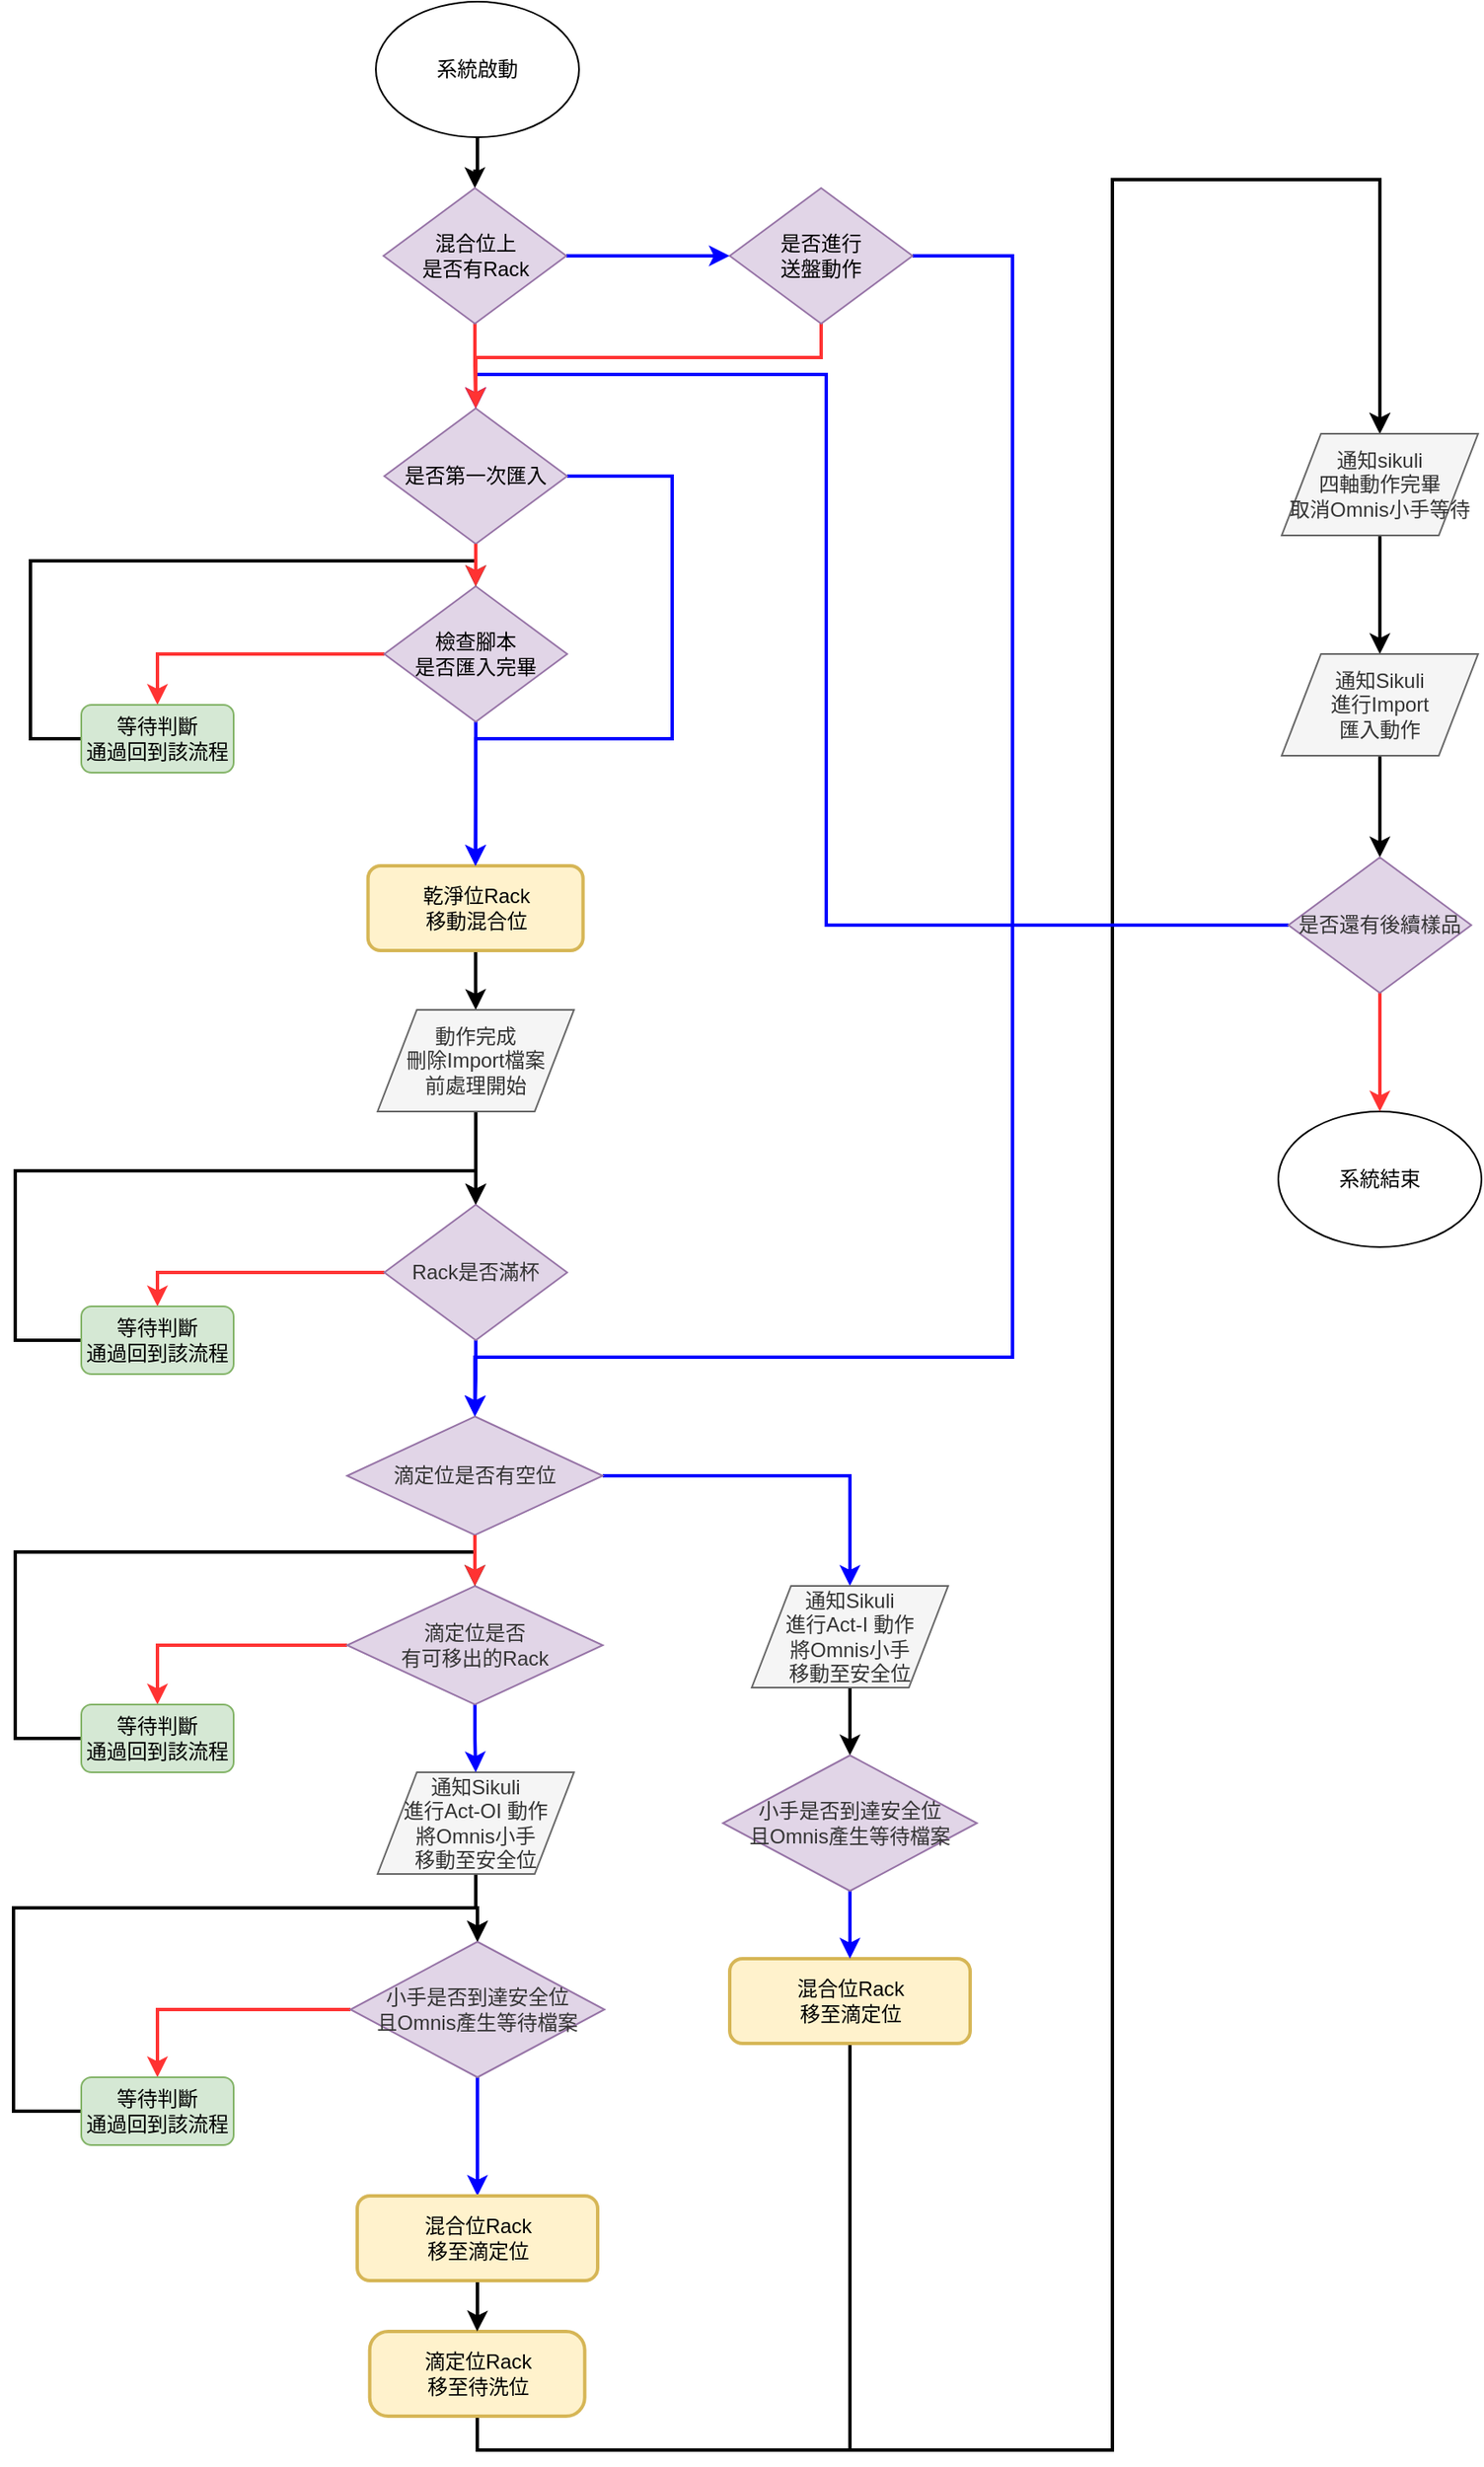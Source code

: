 <mxfile version="11.2.8" type="github" pages="1"><diagram id="6a731a19-8d31-9384-78a2-239565b7b9f0" name="Page-1"><mxGraphModel dx="1422" dy="713" grid="1" gridSize="10" guides="1" tooltips="1" connect="1" arrows="1" fold="1" page="1" pageScale="1" pageWidth="1654" pageHeight="1169" background="#ffffff" math="0" shadow="0"><root><mxCell id="0"/><mxCell id="1" parent="0"/><mxCell id="t1T8IQKIJFU0Mv14tvlm-159" style="edgeStyle=orthogonalEdgeStyle;rounded=0;jumpSize=10;orthogonalLoop=1;jettySize=auto;html=1;strokeColor=#000000;strokeWidth=2;" edge="1" parent="1" source="92" target="t1T8IQKIJFU0Mv14tvlm-151"><mxGeometry relative="1" as="geometry"/></mxCell><mxCell id="92" value="乾淨位Rack&lt;br&gt;移動混合位" style="rounded=1;fillColor=#fff2cc;strokeColor=#d6b656;strokeWidth=2;fontFamily=Helvetica;html=1;" parent="1" vertex="1"><mxGeometry x="579.354" y="1110" width="127" height="50" as="geometry"/></mxCell><mxCell id="t1T8IQKIJFU0Mv14tvlm-199" style="edgeStyle=orthogonalEdgeStyle;rounded=0;jumpSize=10;orthogonalLoop=1;jettySize=auto;html=1;strokeColor=#000000;strokeWidth=2;entryX=0.5;entryY=0;entryDx=0;entryDy=0;" edge="1" parent="1" source="95" target="t1T8IQKIJFU0Mv14tvlm-194"><mxGeometry relative="1" as="geometry"><mxPoint x="1189" y="855" as="targetPoint"/><Array as="points"><mxPoint x="644" y="2045"/><mxPoint x="1019" y="2045"/><mxPoint x="1019" y="705"/><mxPoint x="1177" y="705"/></Array></mxGeometry></mxCell><mxCell id="95" value="滴定位Rack&lt;br&gt;移至待洗位" style="rounded=1;fillColor=#fff2cc;strokeColor=#d6b656;strokeWidth=2;fontFamily=Helvetica;html=1;arcSize=22;" parent="1" vertex="1"><mxGeometry x="580.354" y="1975" width="127" height="50" as="geometry"/></mxCell><mxCell id="t1T8IQKIJFU0Mv14tvlm-200" style="edgeStyle=orthogonalEdgeStyle;rounded=0;jumpSize=10;orthogonalLoop=1;jettySize=auto;html=1;strokeColor=#000000;strokeWidth=2;entryX=0.5;entryY=0;entryDx=0;entryDy=0;" edge="1" parent="1" source="96" target="t1T8IQKIJFU0Mv14tvlm-194"><mxGeometry relative="1" as="geometry"><Array as="points"><mxPoint x="864" y="2045"/><mxPoint x="1019" y="2045"/><mxPoint x="1019" y="705"/><mxPoint x="1177" y="705"/></Array></mxGeometry></mxCell><mxCell id="96" value="混合位Rack&lt;br&gt;移至滴定位" style="rounded=1;fillColor=#fff2cc;strokeColor=#d6b656;strokeWidth=2;fontFamily=Helvetica;html=1;" parent="1" vertex="1"><mxGeometry x="793" y="1755" width="142" height="50" as="geometry"/></mxCell><mxCell id="t1T8IQKIJFU0Mv14tvlm-155" style="edgeStyle=orthogonalEdgeStyle;rounded=0;orthogonalLoop=1;jettySize=auto;html=1;entryX=0.5;entryY=0;entryDx=0;entryDy=0;strokeColor=#0000FF;jumpSize=10;strokeWidth=2;" edge="1" parent="1" source="t1T8IQKIJFU0Mv14tvlm-145" target="92"><mxGeometry relative="1" as="geometry"><Array as="points"><mxPoint x="759" y="880"/><mxPoint x="759" y="1035"/><mxPoint x="643" y="1035"/></Array></mxGeometry></mxCell><mxCell id="t1T8IQKIJFU0Mv14tvlm-145" value="是否第一次匯入" style="rhombus;whiteSpace=wrap;html=1;strokeColor=#9673a6;fillColor=#e1d5e7;" vertex="1" parent="1"><mxGeometry x="589" y="840" width="108" height="80" as="geometry"/></mxCell><mxCell id="t1T8IQKIJFU0Mv14tvlm-147" value="系統結束" style="ellipse;whiteSpace=wrap;html=1;strokeColor=#000000;fillColor=none;" vertex="1" parent="1"><mxGeometry x="1117" y="1255" width="120" height="80" as="geometry"/></mxCell><mxCell id="t1T8IQKIJFU0Mv14tvlm-158" style="edgeStyle=orthogonalEdgeStyle;rounded=0;jumpSize=10;orthogonalLoop=1;jettySize=auto;html=1;entryX=0.5;entryY=0;entryDx=0;entryDy=0;strokeColor=#FF3333;strokeWidth=2;exitX=0.5;exitY=1;exitDx=0;exitDy=0;" edge="1" parent="1" source="t1T8IQKIJFU0Mv14tvlm-215" target="t1T8IQKIJFU0Mv14tvlm-145"><mxGeometry relative="1" as="geometry"><mxPoint x="643" y="740" as="sourcePoint"/></mxGeometry></mxCell><mxCell id="t1T8IQKIJFU0Mv14tvlm-216" style="edgeStyle=orthogonalEdgeStyle;rounded=0;jumpSize=10;orthogonalLoop=1;jettySize=auto;html=1;entryX=0.5;entryY=0;entryDx=0;entryDy=0;strokeColor=#000000;strokeWidth=2;" edge="1" parent="1" source="t1T8IQKIJFU0Mv14tvlm-148" target="t1T8IQKIJFU0Mv14tvlm-215"><mxGeometry relative="1" as="geometry"/></mxCell><mxCell id="t1T8IQKIJFU0Mv14tvlm-148" value="系統啟動&lt;br&gt;" style="ellipse;whiteSpace=wrap;html=1;strokeColor=#000000;fillColor=none;" vertex="1" parent="1"><mxGeometry x="584" y="600" width="120" height="80" as="geometry"/></mxCell><mxCell id="t1T8IQKIJFU0Mv14tvlm-165" style="edgeStyle=orthogonalEdgeStyle;rounded=0;jumpSize=10;orthogonalLoop=1;jettySize=auto;html=1;strokeColor=#000000;strokeWidth=2;" edge="1" parent="1" source="t1T8IQKIJFU0Mv14tvlm-151" target="t1T8IQKIJFU0Mv14tvlm-161"><mxGeometry relative="1" as="geometry"/></mxCell><mxCell id="t1T8IQKIJFU0Mv14tvlm-151" value="動作完成&lt;br&gt;刪除Import檔案&lt;br&gt;前處理開始" style="shape=parallelogram;perimeter=parallelogramPerimeter;whiteSpace=wrap;html=1;strokeColor=#666666;fillColor=#f5f5f5;fontColor=#333333;" vertex="1" parent="1"><mxGeometry x="585" y="1195" width="116" height="60" as="geometry"/></mxCell><mxCell id="t1T8IQKIJFU0Mv14tvlm-154" style="edgeStyle=orthogonalEdgeStyle;rounded=0;orthogonalLoop=1;jettySize=auto;html=1;entryX=0.5;entryY=0;entryDx=0;entryDy=0;strokeColor=#0000FF;strokeWidth=2;" edge="1" parent="1" source="t1T8IQKIJFU0Mv14tvlm-152" target="92"><mxGeometry relative="1" as="geometry"/></mxCell><mxCell id="t1T8IQKIJFU0Mv14tvlm-157" style="edgeStyle=orthogonalEdgeStyle;rounded=0;jumpSize=10;orthogonalLoop=1;jettySize=auto;html=1;entryX=0.5;entryY=0;entryDx=0;entryDy=0;strokeColor=#FF3333;strokeWidth=2;" edge="1" parent="1" source="t1T8IQKIJFU0Mv14tvlm-152" target="t1T8IQKIJFU0Mv14tvlm-156"><mxGeometry relative="1" as="geometry"/></mxCell><mxCell id="t1T8IQKIJFU0Mv14tvlm-152" value="檢查腳本&lt;br&gt;是否匯入完畢" style="rhombus;whiteSpace=wrap;html=1;strokeColor=#9673a6;fillColor=#e1d5e7;" vertex="1" parent="1"><mxGeometry x="589" y="945" width="108" height="80" as="geometry"/></mxCell><mxCell id="t1T8IQKIJFU0Mv14tvlm-207" style="edgeStyle=orthogonalEdgeStyle;rounded=0;jumpSize=10;orthogonalLoop=1;jettySize=auto;html=1;entryX=0.5;entryY=0;entryDx=0;entryDy=0;strokeColor=#000000;strokeWidth=2;" edge="1" parent="1" source="t1T8IQKIJFU0Mv14tvlm-156" target="t1T8IQKIJFU0Mv14tvlm-152"><mxGeometry relative="1" as="geometry"><Array as="points"><mxPoint x="380" y="1035"/><mxPoint x="380" y="930"/><mxPoint x="643" y="930"/></Array></mxGeometry></mxCell><mxCell id="t1T8IQKIJFU0Mv14tvlm-156" value="等待判斷&lt;br&gt;通過回到該流程" style="rounded=1;whiteSpace=wrap;html=1;strokeColor=#82b366;fillColor=#d5e8d4;" vertex="1" parent="1"><mxGeometry x="410" y="1015" width="90" height="40" as="geometry"/></mxCell><mxCell id="t1T8IQKIJFU0Mv14tvlm-170" style="edgeStyle=orthogonalEdgeStyle;rounded=0;jumpSize=10;orthogonalLoop=1;jettySize=auto;html=1;strokeColor=#0000FF;strokeWidth=2;entryX=0.5;entryY=0;entryDx=0;entryDy=0;" edge="1" parent="1" source="t1T8IQKIJFU0Mv14tvlm-161" target="t1T8IQKIJFU0Mv14tvlm-173"><mxGeometry relative="1" as="geometry"><mxPoint x="569" y="1425" as="targetPoint"/></mxGeometry></mxCell><mxCell id="t1T8IQKIJFU0Mv14tvlm-209" style="edgeStyle=orthogonalEdgeStyle;rounded=0;jumpSize=10;orthogonalLoop=1;jettySize=auto;html=1;entryX=0.5;entryY=0;entryDx=0;entryDy=0;strokeColor=#FF3333;strokeWidth=2;" edge="1" parent="1" source="t1T8IQKIJFU0Mv14tvlm-161" target="t1T8IQKIJFU0Mv14tvlm-208"><mxGeometry relative="1" as="geometry"/></mxCell><mxCell id="t1T8IQKIJFU0Mv14tvlm-161" value="&lt;span style=&quot;color: rgb(51 , 51 , 51)&quot;&gt;Rack是否滿杯&lt;/span&gt;" style="rhombus;whiteSpace=wrap;html=1;strokeColor=#9673a6;fillColor=#e1d5e7;" vertex="1" parent="1"><mxGeometry x="589" y="1310" width="108" height="80" as="geometry"/></mxCell><mxCell id="t1T8IQKIJFU0Mv14tvlm-171" style="edgeStyle=orthogonalEdgeStyle;rounded=0;jumpSize=10;orthogonalLoop=1;jettySize=auto;html=1;entryX=0.5;entryY=0;entryDx=0;entryDy=0;strokeColor=#000000;strokeWidth=2;" edge="1" parent="1" source="t1T8IQKIJFU0Mv14tvlm-166" target="t1T8IQKIJFU0Mv14tvlm-167"><mxGeometry relative="1" as="geometry"/></mxCell><mxCell id="t1T8IQKIJFU0Mv14tvlm-166" value="通知Sikuli&lt;br&gt;進行Act-OI 動作&lt;br&gt;將Omnis小手&lt;br&gt;移動至安全位" style="shape=parallelogram;perimeter=parallelogramPerimeter;whiteSpace=wrap;html=1;strokeColor=#666666;fillColor=#f5f5f5;fontColor=#333333;" vertex="1" parent="1"><mxGeometry x="585" y="1645" width="116" height="60" as="geometry"/></mxCell><mxCell id="t1T8IQKIJFU0Mv14tvlm-172" style="edgeStyle=orthogonalEdgeStyle;rounded=0;jumpSize=10;orthogonalLoop=1;jettySize=auto;html=1;strokeColor=#FF3333;strokeWidth=2;entryX=0.5;entryY=0;entryDx=0;entryDy=0;" edge="1" parent="1" source="t1T8IQKIJFU0Mv14tvlm-167" target="t1T8IQKIJFU0Mv14tvlm-212"><mxGeometry relative="1" as="geometry"><mxPoint x="310" y="1800" as="targetPoint"/></mxGeometry></mxCell><mxCell id="t1T8IQKIJFU0Mv14tvlm-192" style="edgeStyle=orthogonalEdgeStyle;rounded=0;jumpSize=10;orthogonalLoop=1;jettySize=auto;html=1;entryX=0.5;entryY=0;entryDx=0;entryDy=0;strokeColor=#0000FF;strokeWidth=2;" edge="1" parent="1" source="t1T8IQKIJFU0Mv14tvlm-167" target="t1T8IQKIJFU0Mv14tvlm-191"><mxGeometry relative="1" as="geometry"/></mxCell><mxCell id="t1T8IQKIJFU0Mv14tvlm-167" value="&lt;font color=&quot;#333333&quot;&gt;小手是否到達安全位&lt;br&gt;且Omnis產生等待檔案&lt;br&gt;&lt;/font&gt;" style="rhombus;whiteSpace=wrap;html=1;strokeColor=#9673a6;fillColor=#e1d5e7;" vertex="1" parent="1"><mxGeometry x="569" y="1745" width="150" height="80" as="geometry"/></mxCell><mxCell id="t1T8IQKIJFU0Mv14tvlm-186" style="edgeStyle=orthogonalEdgeStyle;rounded=0;jumpSize=10;orthogonalLoop=1;jettySize=auto;html=1;entryX=0.5;entryY=0;entryDx=0;entryDy=0;strokeColor=#0000FF;strokeWidth=2;" edge="1" parent="1" source="t1T8IQKIJFU0Mv14tvlm-173" target="t1T8IQKIJFU0Mv14tvlm-184"><mxGeometry relative="1" as="geometry"/></mxCell><mxCell id="t1T8IQKIJFU0Mv14tvlm-173" value="&lt;font color=&quot;#333333&quot;&gt;滴定位是否有空位&lt;br&gt;&lt;/font&gt;" style="rhombus;whiteSpace=wrap;html=1;strokeColor=#9673a6;fillColor=#e1d5e7;" vertex="1" parent="1"><mxGeometry x="567" y="1435" width="151" height="70" as="geometry"/></mxCell><mxCell id="t1T8IQKIJFU0Mv14tvlm-180" style="edgeStyle=orthogonalEdgeStyle;rounded=0;jumpSize=10;orthogonalLoop=1;jettySize=auto;html=1;strokeColor=#FF3333;strokeWidth=2;entryX=0.5;entryY=0;entryDx=0;entryDy=0;" edge="1" parent="1" source="t1T8IQKIJFU0Mv14tvlm-177" target="t1T8IQKIJFU0Mv14tvlm-211"><mxGeometry relative="1" as="geometry"><mxPoint x="420" y="1510" as="targetPoint"/></mxGeometry></mxCell><mxCell id="t1T8IQKIJFU0Mv14tvlm-182" style="edgeStyle=orthogonalEdgeStyle;rounded=0;jumpSize=10;orthogonalLoop=1;jettySize=auto;html=1;entryX=0.5;entryY=0;entryDx=0;entryDy=0;strokeColor=#0000FF;strokeWidth=2;" edge="1" parent="1" source="t1T8IQKIJFU0Mv14tvlm-177" target="t1T8IQKIJFU0Mv14tvlm-166"><mxGeometry relative="1" as="geometry"/></mxCell><mxCell id="t1T8IQKIJFU0Mv14tvlm-177" value="&lt;font color=&quot;#333333&quot;&gt;滴定位是否&lt;br&gt;有可移出的Rack&lt;br&gt;&lt;/font&gt;" style="rhombus;whiteSpace=wrap;html=1;strokeColor=#9673a6;fillColor=#e1d5e7;" vertex="1" parent="1"><mxGeometry x="567" y="1535" width="151" height="70" as="geometry"/></mxCell><mxCell id="t1T8IQKIJFU0Mv14tvlm-183" style="edgeStyle=orthogonalEdgeStyle;rounded=0;jumpSize=10;orthogonalLoop=1;jettySize=auto;html=1;entryX=0.5;entryY=0;entryDx=0;entryDy=0;strokeColor=#000000;strokeWidth=2;" edge="1" parent="1" source="t1T8IQKIJFU0Mv14tvlm-184" target="t1T8IQKIJFU0Mv14tvlm-185"><mxGeometry relative="1" as="geometry"/></mxCell><mxCell id="t1T8IQKIJFU0Mv14tvlm-184" value="通知Sikuli&lt;br&gt;進行Act-I 動作&lt;br&gt;將Omnis小手&lt;br&gt;移動至安全位" style="shape=parallelogram;perimeter=parallelogramPerimeter;whiteSpace=wrap;html=1;strokeColor=#666666;fillColor=#f5f5f5;fontColor=#333333;" vertex="1" parent="1"><mxGeometry x="806" y="1535" width="116" height="60" as="geometry"/></mxCell><mxCell id="t1T8IQKIJFU0Mv14tvlm-187" style="edgeStyle=orthogonalEdgeStyle;rounded=0;jumpSize=10;orthogonalLoop=1;jettySize=auto;html=1;entryX=0.5;entryY=0;entryDx=0;entryDy=0;strokeColor=#0000FF;strokeWidth=2;" edge="1" parent="1" source="t1T8IQKIJFU0Mv14tvlm-185" target="96"><mxGeometry relative="1" as="geometry"/></mxCell><mxCell id="t1T8IQKIJFU0Mv14tvlm-185" value="&lt;font color=&quot;#333333&quot;&gt;小手是否到達安全位&lt;br&gt;且Omnis產生等待檔案&lt;br&gt;&lt;/font&gt;" style="rhombus;whiteSpace=wrap;html=1;strokeColor=#9673a6;fillColor=#e1d5e7;" vertex="1" parent="1"><mxGeometry x="789" y="1635" width="150" height="80" as="geometry"/></mxCell><mxCell id="t1T8IQKIJFU0Mv14tvlm-198" style="edgeStyle=orthogonalEdgeStyle;rounded=0;jumpSize=10;orthogonalLoop=1;jettySize=auto;html=1;entryX=0.5;entryY=0;entryDx=0;entryDy=0;strokeColor=#000000;strokeWidth=2;" edge="1" parent="1" source="t1T8IQKIJFU0Mv14tvlm-191" target="95"><mxGeometry relative="1" as="geometry"/></mxCell><mxCell id="t1T8IQKIJFU0Mv14tvlm-191" value="混合位Rack&lt;br&gt;移至滴定位" style="rounded=1;fillColor=#fff2cc;strokeColor=#d6b656;strokeWidth=2;fontFamily=Helvetica;html=1;" vertex="1" parent="1"><mxGeometry x="573" y="1895" width="142" height="50" as="geometry"/></mxCell><mxCell id="t1T8IQKIJFU0Mv14tvlm-202" style="edgeStyle=orthogonalEdgeStyle;rounded=0;jumpSize=10;orthogonalLoop=1;jettySize=auto;html=1;strokeColor=#000000;strokeWidth=2;" edge="1" parent="1" source="t1T8IQKIJFU0Mv14tvlm-194" target="t1T8IQKIJFU0Mv14tvlm-201"><mxGeometry relative="1" as="geometry"/></mxCell><mxCell id="t1T8IQKIJFU0Mv14tvlm-194" value="通知sikuli&lt;br&gt;四軸動作完畢&lt;br&gt;取消Omnis小手等待" style="shape=parallelogram;perimeter=parallelogramPerimeter;whiteSpace=wrap;html=1;strokeColor=#666666;fillColor=#f5f5f5;fontColor=#333333;" vertex="1" parent="1"><mxGeometry x="1119" y="855" width="116" height="60" as="geometry"/></mxCell><mxCell id="t1T8IQKIJFU0Mv14tvlm-204" style="edgeStyle=orthogonalEdgeStyle;rounded=0;jumpSize=10;orthogonalLoop=1;jettySize=auto;html=1;strokeColor=#000000;strokeWidth=2;" edge="1" parent="1" source="t1T8IQKIJFU0Mv14tvlm-201" target="t1T8IQKIJFU0Mv14tvlm-203"><mxGeometry relative="1" as="geometry"/></mxCell><mxCell id="t1T8IQKIJFU0Mv14tvlm-201" value="通知Sikuli&lt;br&gt;進行Import&lt;br&gt;匯入動作" style="shape=parallelogram;perimeter=parallelogramPerimeter;whiteSpace=wrap;html=1;strokeColor=#666666;fillColor=#f5f5f5;fontColor=#333333;" vertex="1" parent="1"><mxGeometry x="1119" y="985" width="116" height="60" as="geometry"/></mxCell><mxCell id="t1T8IQKIJFU0Mv14tvlm-205" style="edgeStyle=orthogonalEdgeStyle;rounded=0;jumpSize=10;orthogonalLoop=1;jettySize=auto;html=1;entryX=0.5;entryY=0;entryDx=0;entryDy=0;strokeColor=#0000FF;strokeWidth=2;" edge="1" parent="1" source="t1T8IQKIJFU0Mv14tvlm-203" target="t1T8IQKIJFU0Mv14tvlm-145"><mxGeometry relative="1" as="geometry"><Array as="points"><mxPoint x="850" y="1145"/><mxPoint x="850" y="820"/><mxPoint x="643" y="820"/></Array></mxGeometry></mxCell><mxCell id="t1T8IQKIJFU0Mv14tvlm-206" style="edgeStyle=orthogonalEdgeStyle;rounded=0;jumpSize=10;orthogonalLoop=1;jettySize=auto;html=1;entryX=0.5;entryY=0;entryDx=0;entryDy=0;strokeColor=#FF3333;strokeWidth=2;" edge="1" parent="1" source="t1T8IQKIJFU0Mv14tvlm-203" target="t1T8IQKIJFU0Mv14tvlm-147"><mxGeometry relative="1" as="geometry"/></mxCell><mxCell id="t1T8IQKIJFU0Mv14tvlm-203" value="&lt;font color=&quot;#333333&quot;&gt;是否還有後續樣品&lt;/font&gt;" style="rhombus;whiteSpace=wrap;html=1;strokeColor=#9673a6;fillColor=#e1d5e7;" vertex="1" parent="1"><mxGeometry x="1123" y="1105" width="108" height="80" as="geometry"/></mxCell><mxCell id="t1T8IQKIJFU0Mv14tvlm-153" style="edgeStyle=orthogonalEdgeStyle;rounded=0;orthogonalLoop=1;jettySize=auto;html=1;entryX=0.5;entryY=0;entryDx=0;entryDy=0;strokeColor=#FF3333;strokeWidth=2;" edge="1" parent="1" source="t1T8IQKIJFU0Mv14tvlm-145" target="t1T8IQKIJFU0Mv14tvlm-152"><mxGeometry relative="1" as="geometry"/></mxCell><mxCell id="t1T8IQKIJFU0Mv14tvlm-210" style="edgeStyle=orthogonalEdgeStyle;rounded=0;jumpSize=10;orthogonalLoop=1;jettySize=auto;html=1;entryX=0.5;entryY=0;entryDx=0;entryDy=0;strokeColor=#000000;strokeWidth=2;" edge="1" parent="1" source="t1T8IQKIJFU0Mv14tvlm-208" target="t1T8IQKIJFU0Mv14tvlm-161"><mxGeometry relative="1" as="geometry"><Array as="points"><mxPoint x="371" y="1390"/><mxPoint x="371" y="1290"/><mxPoint x="643" y="1290"/></Array></mxGeometry></mxCell><mxCell id="t1T8IQKIJFU0Mv14tvlm-208" value="等待判斷&lt;br&gt;通過回到該流程" style="rounded=1;whiteSpace=wrap;html=1;strokeColor=#82b366;fillColor=#d5e8d4;" vertex="1" parent="1"><mxGeometry x="410" y="1370" width="90" height="40" as="geometry"/></mxCell><mxCell id="t1T8IQKIJFU0Mv14tvlm-213" style="edgeStyle=orthogonalEdgeStyle;rounded=0;jumpSize=10;orthogonalLoop=1;jettySize=auto;html=1;entryX=0.5;entryY=0;entryDx=0;entryDy=0;strokeColor=#000000;strokeWidth=2;" edge="1" parent="1" source="t1T8IQKIJFU0Mv14tvlm-211" target="t1T8IQKIJFU0Mv14tvlm-177"><mxGeometry relative="1" as="geometry"><Array as="points"><mxPoint x="371" y="1625"/><mxPoint x="371" y="1515"/><mxPoint x="642" y="1515"/></Array></mxGeometry></mxCell><mxCell id="t1T8IQKIJFU0Mv14tvlm-211" value="等待判斷&lt;br&gt;通過回到該流程" style="rounded=1;whiteSpace=wrap;html=1;strokeColor=#82b366;fillColor=#d5e8d4;" vertex="1" parent="1"><mxGeometry x="410" y="1605" width="90" height="40" as="geometry"/></mxCell><mxCell id="t1T8IQKIJFU0Mv14tvlm-214" style="edgeStyle=orthogonalEdgeStyle;rounded=0;jumpSize=10;orthogonalLoop=1;jettySize=auto;html=1;entryX=0.5;entryY=0;entryDx=0;entryDy=0;strokeColor=#000000;strokeWidth=2;" edge="1" parent="1" source="t1T8IQKIJFU0Mv14tvlm-212" target="t1T8IQKIJFU0Mv14tvlm-167"><mxGeometry relative="1" as="geometry"><Array as="points"><mxPoint x="370" y="1845"/><mxPoint x="370" y="1725"/><mxPoint x="644" y="1725"/></Array></mxGeometry></mxCell><mxCell id="t1T8IQKIJFU0Mv14tvlm-212" value="等待判斷&lt;br&gt;通過回到該流程" style="rounded=1;whiteSpace=wrap;html=1;strokeColor=#82b366;fillColor=#d5e8d4;" vertex="1" parent="1"><mxGeometry x="410" y="1825" width="90" height="40" as="geometry"/></mxCell><mxCell id="t1T8IQKIJFU0Mv14tvlm-174" style="edgeStyle=orthogonalEdgeStyle;rounded=0;jumpSize=10;orthogonalLoop=1;jettySize=auto;html=1;strokeColor=#FF3333;strokeWidth=2;entryX=0.5;entryY=0;entryDx=0;entryDy=0;" edge="1" parent="1" source="t1T8IQKIJFU0Mv14tvlm-173" target="t1T8IQKIJFU0Mv14tvlm-177"><mxGeometry relative="1" as="geometry"/></mxCell><mxCell id="t1T8IQKIJFU0Mv14tvlm-219" style="edgeStyle=orthogonalEdgeStyle;rounded=0;jumpSize=10;orthogonalLoop=1;jettySize=auto;html=1;entryX=0;entryY=0.5;entryDx=0;entryDy=0;strokeColor=#0000FF;strokeWidth=2;" edge="1" parent="1" source="t1T8IQKIJFU0Mv14tvlm-215" target="t1T8IQKIJFU0Mv14tvlm-218"><mxGeometry relative="1" as="geometry"/></mxCell><mxCell id="t1T8IQKIJFU0Mv14tvlm-215" value="混合位上&lt;br&gt;是否有Rack" style="rhombus;whiteSpace=wrap;html=1;strokeColor=#9673a6;fillColor=#e1d5e7;" vertex="1" parent="1"><mxGeometry x="588.5" y="710" width="108" height="80" as="geometry"/></mxCell><mxCell id="t1T8IQKIJFU0Mv14tvlm-221" style="edgeStyle=orthogonalEdgeStyle;rounded=0;jumpSize=10;orthogonalLoop=1;jettySize=auto;html=1;entryX=0.5;entryY=0;entryDx=0;entryDy=0;strokeColor=#FF3333;strokeWidth=2;" edge="1" parent="1" source="t1T8IQKIJFU0Mv14tvlm-218" target="t1T8IQKIJFU0Mv14tvlm-145"><mxGeometry relative="1" as="geometry"><Array as="points"><mxPoint x="847" y="810"/><mxPoint x="643" y="810"/></Array></mxGeometry></mxCell><mxCell id="t1T8IQKIJFU0Mv14tvlm-222" style="edgeStyle=orthogonalEdgeStyle;rounded=0;jumpSize=10;orthogonalLoop=1;jettySize=auto;html=1;strokeColor=#0000FF;strokeWidth=2;entryX=0.5;entryY=0;entryDx=0;entryDy=0;" edge="1" parent="1" source="t1T8IQKIJFU0Mv14tvlm-218" target="t1T8IQKIJFU0Mv14tvlm-173"><mxGeometry relative="1" as="geometry"><Array as="points"><mxPoint x="960" y="750"/><mxPoint x="960" y="1400"/><mxPoint x="643" y="1400"/></Array></mxGeometry></mxCell><mxCell id="t1T8IQKIJFU0Mv14tvlm-218" value="是否進行&lt;br&gt;送盤動作" style="rhombus;whiteSpace=wrap;html=1;strokeColor=#9673a6;fillColor=#e1d5e7;" vertex="1" parent="1"><mxGeometry x="793" y="710" width="108" height="80" as="geometry"/></mxCell></root></mxGraphModel></diagram></mxfile>